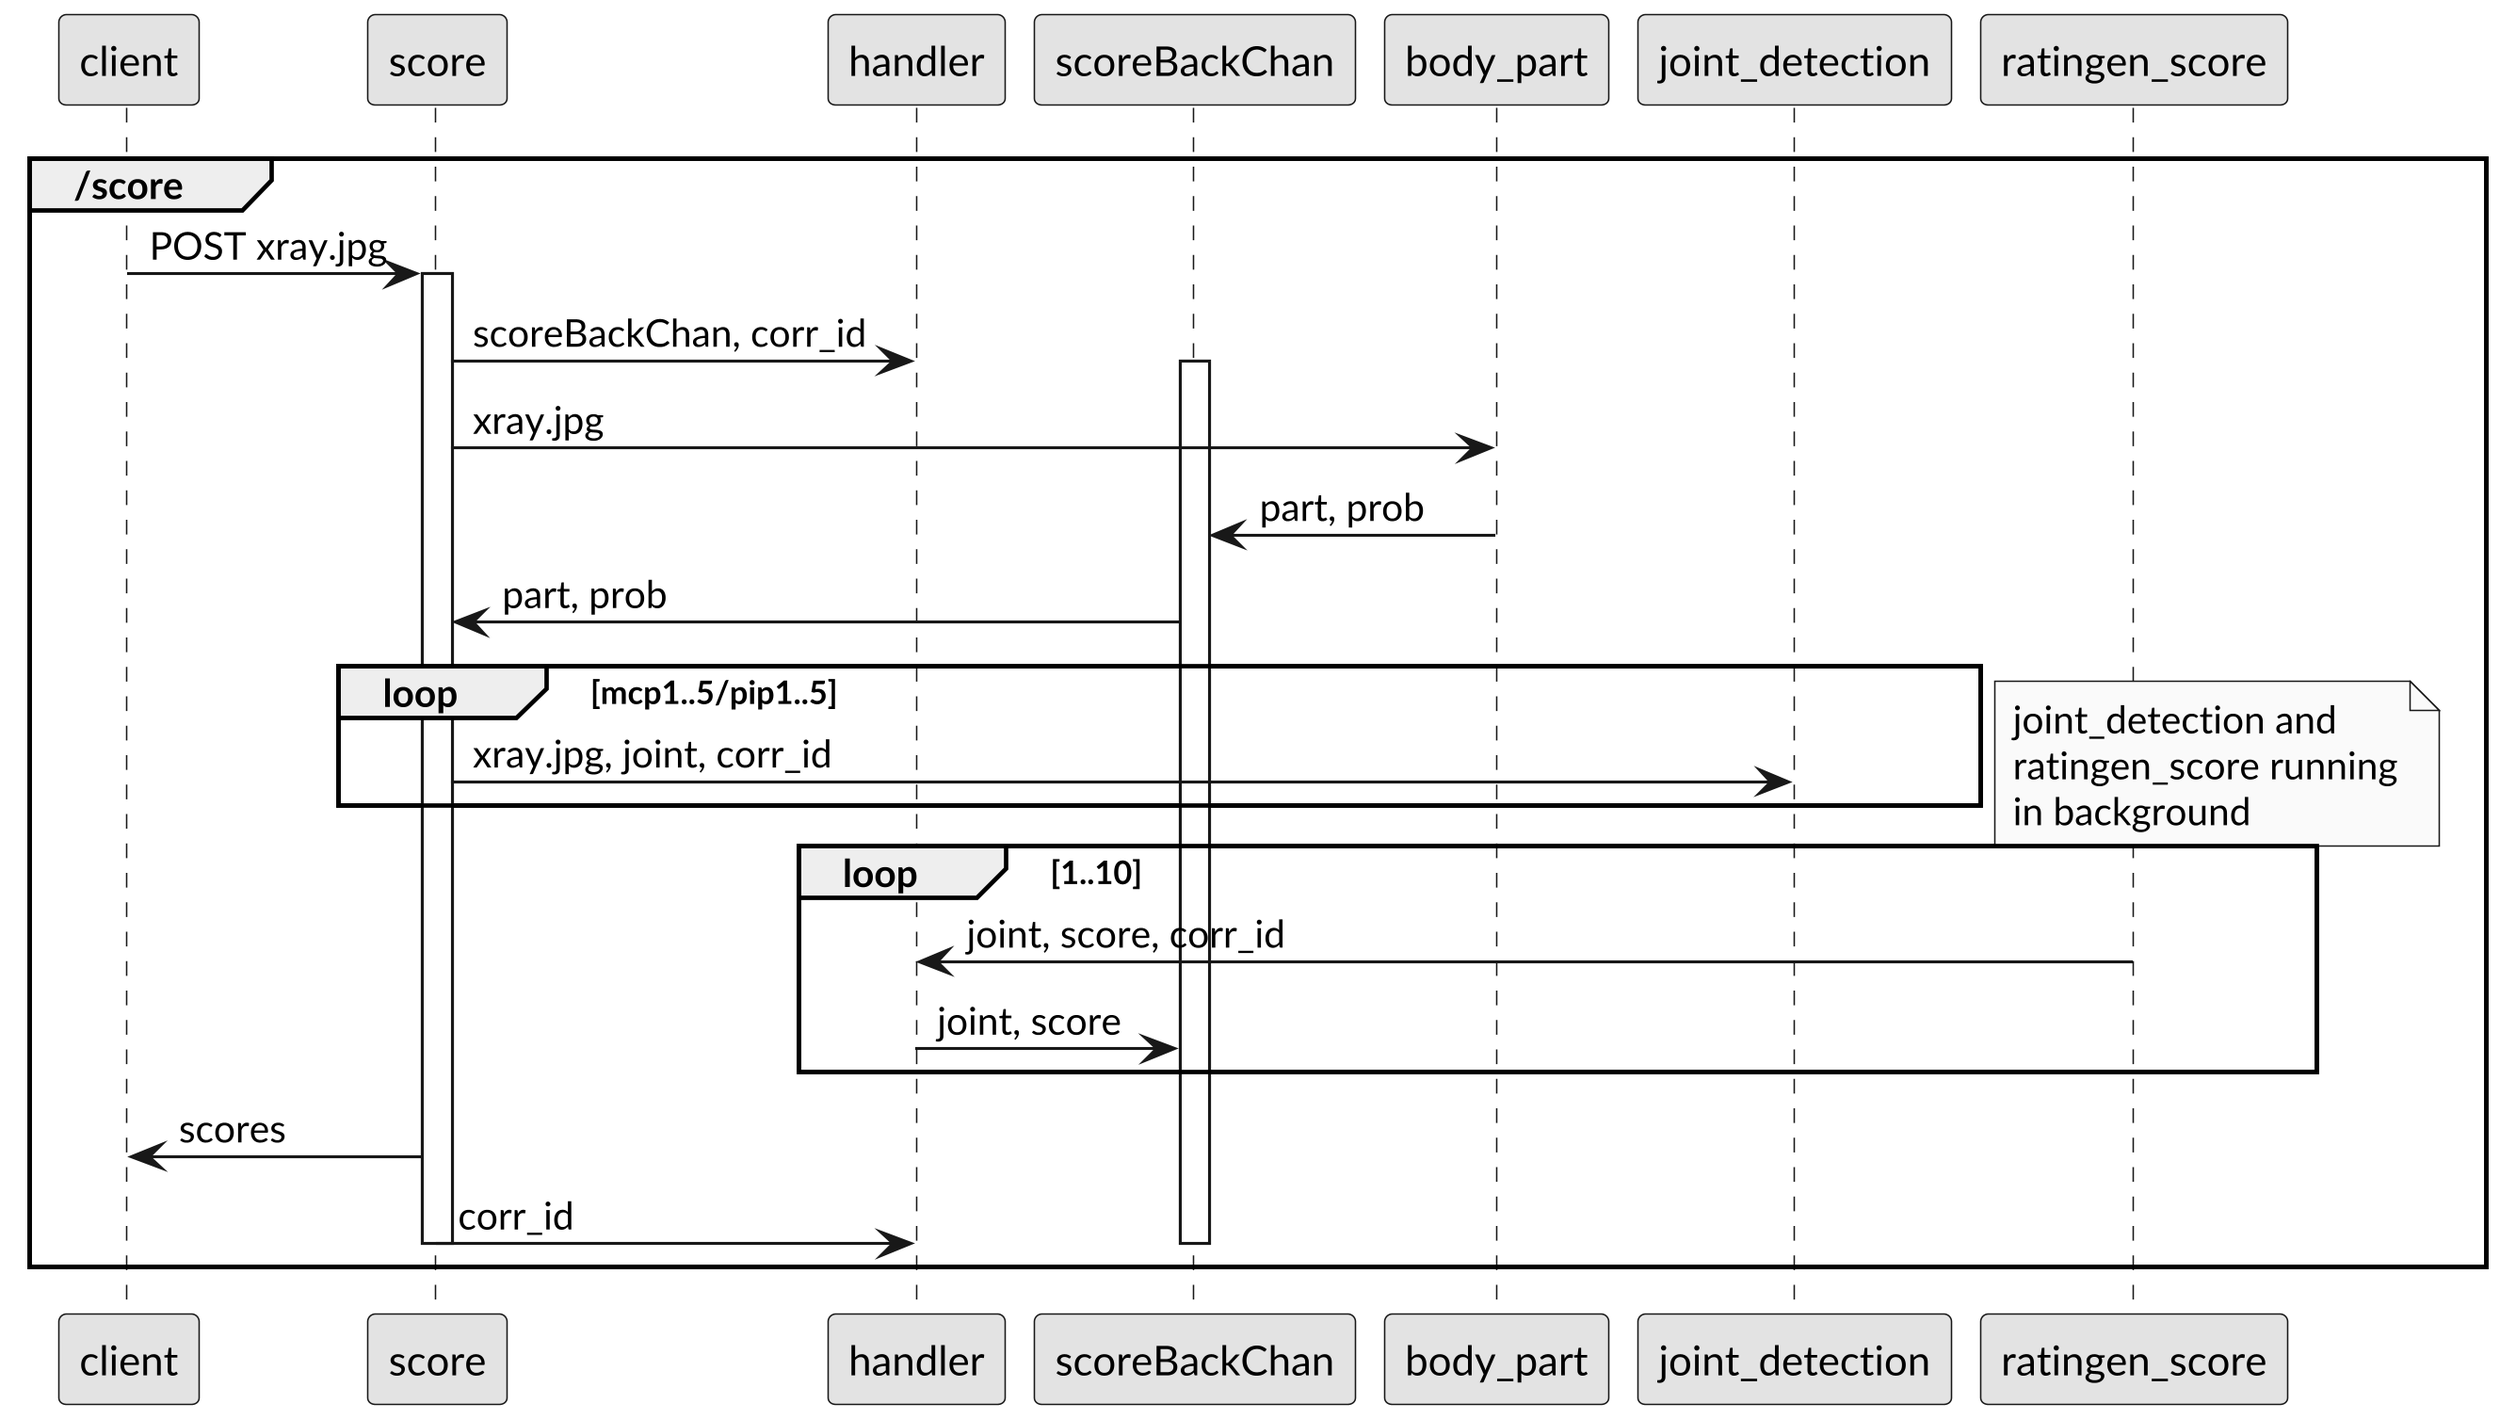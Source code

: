 @startuml

skinparam monochrome true
skinparam defaultFontName Lato
skinparam dpi 300

group /score

    client -> score: POST xray.jpg
    activate score

    score -> handler: scoreBackChan, corr_id
    activate scoreBackChan

    score -> body_part: xray.jpg

    body_part -> scoreBackChan: part, prob

    scoreBackChan -> score: part, prob

    loop mcp1..5/pip1..5
        score -> joint_detection: xray.jpg, joint, corr_id
    end

    note right
        joint_detection and
        ratingen_score running
        in background
    end note

    loop 1..10
        ratingen_score -> handler: joint, score, corr_id
        handler -> scoreBackChan: joint, score
    end

    score -> client: scores

    score -> handler: corr_id
    deactivate scoreBackChan

    deactivate score

end

@enduml
